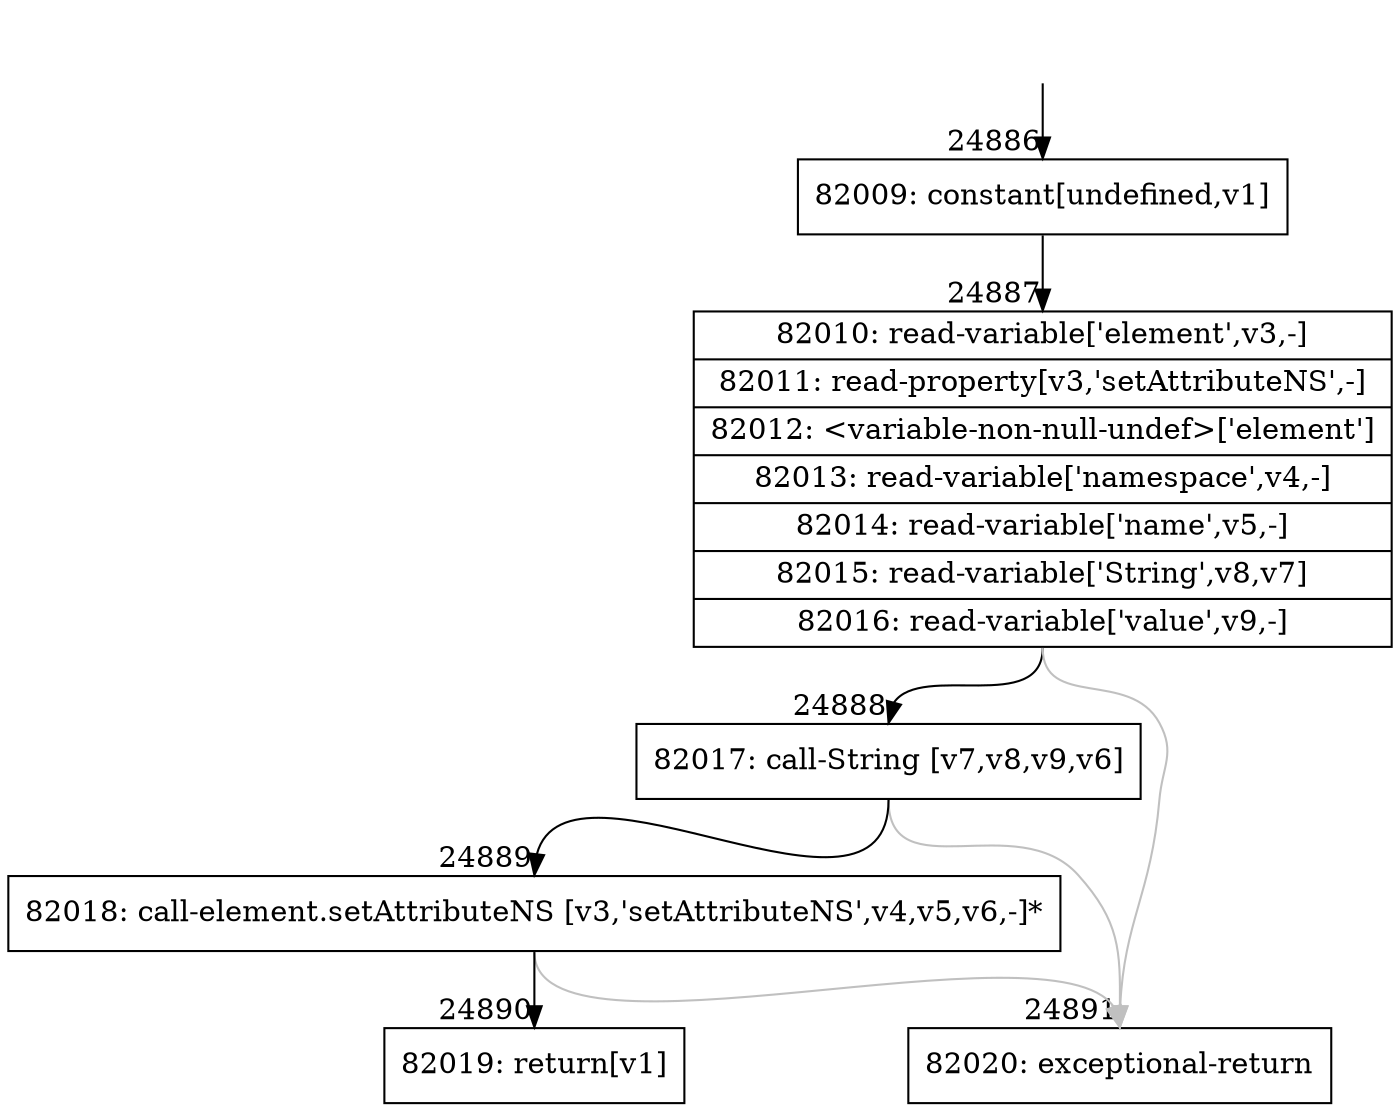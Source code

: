 digraph {
rankdir="TD"
BB_entry2189[shape=none,label=""];
BB_entry2189 -> BB24886 [tailport=s, headport=n, headlabel="    24886"]
BB24886 [shape=record label="{82009: constant[undefined,v1]}" ] 
BB24886 -> BB24887 [tailport=s, headport=n, headlabel="      24887"]
BB24887 [shape=record label="{82010: read-variable['element',v3,-]|82011: read-property[v3,'setAttributeNS',-]|82012: \<variable-non-null-undef\>['element']|82013: read-variable['namespace',v4,-]|82014: read-variable['name',v5,-]|82015: read-variable['String',v8,v7]|82016: read-variable['value',v9,-]}" ] 
BB24887 -> BB24888 [tailport=s, headport=n, headlabel="      24888"]
BB24887 -> BB24891 [tailport=s, headport=n, color=gray, headlabel="      24891"]
BB24888 [shape=record label="{82017: call-String [v7,v8,v9,v6]}" ] 
BB24888 -> BB24889 [tailport=s, headport=n, headlabel="      24889"]
BB24888 -> BB24891 [tailport=s, headport=n, color=gray]
BB24889 [shape=record label="{82018: call-element.setAttributeNS [v3,'setAttributeNS',v4,v5,v6,-]*}" ] 
BB24889 -> BB24890 [tailport=s, headport=n, headlabel="      24890"]
BB24889 -> BB24891 [tailport=s, headport=n, color=gray]
BB24890 [shape=record label="{82019: return[v1]}" ] 
BB24891 [shape=record label="{82020: exceptional-return}" ] 
//#$~ 46523
}
